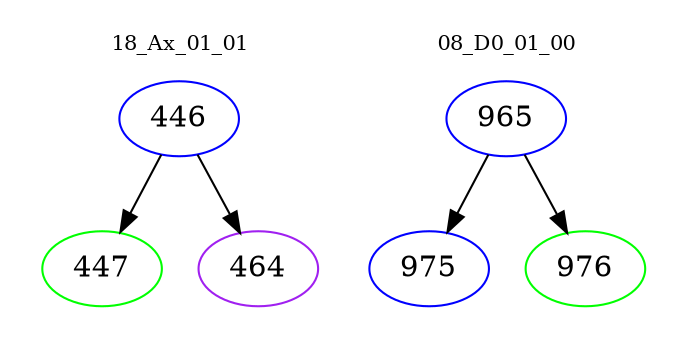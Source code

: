 digraph{
subgraph cluster_0 {
color = white
label = "18_Ax_01_01";
fontsize=10;
T0_446 [label="446", color="blue"]
T0_446 -> T0_447 [color="black"]
T0_447 [label="447", color="green"]
T0_446 -> T0_464 [color="black"]
T0_464 [label="464", color="purple"]
}
subgraph cluster_1 {
color = white
label = "08_D0_01_00";
fontsize=10;
T1_965 [label="965", color="blue"]
T1_965 -> T1_975 [color="black"]
T1_975 [label="975", color="blue"]
T1_965 -> T1_976 [color="black"]
T1_976 [label="976", color="green"]
}
}
